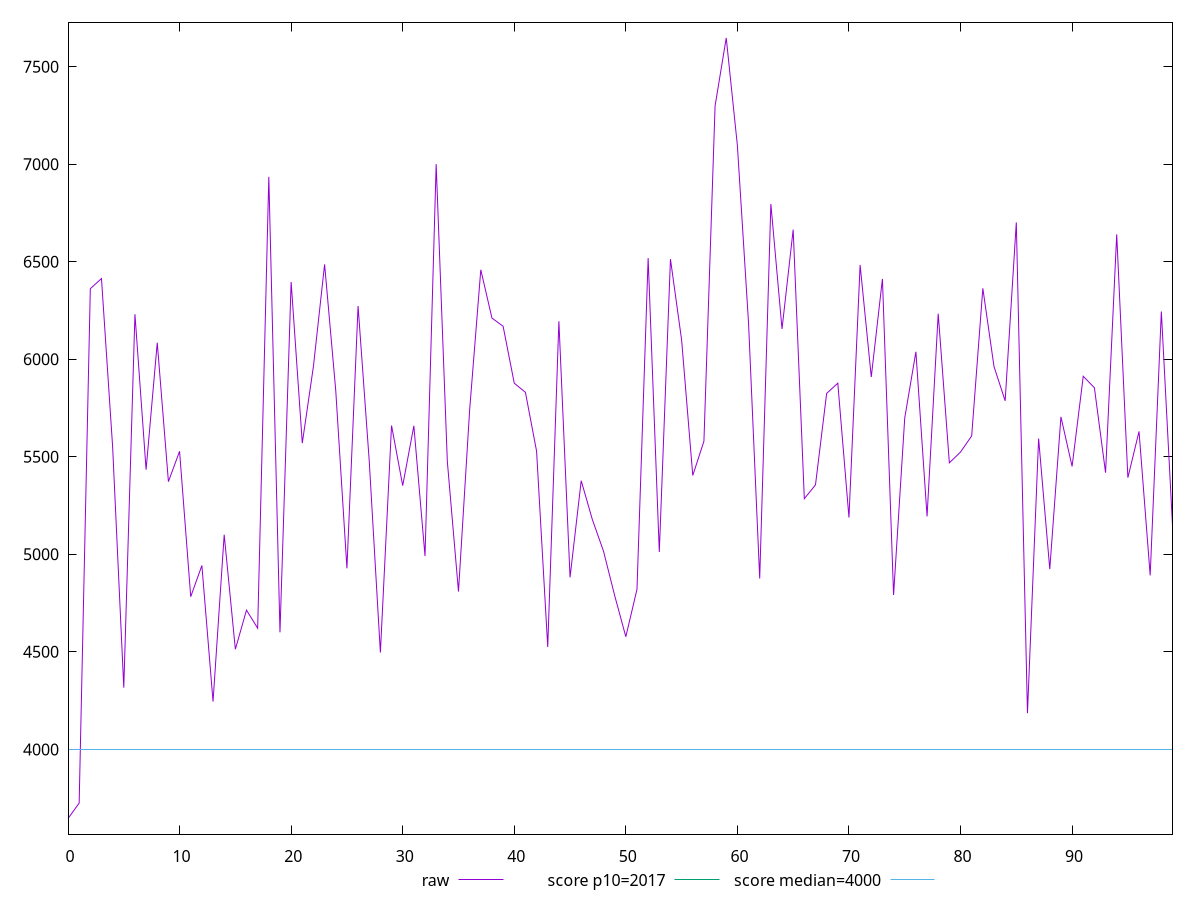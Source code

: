 reset

$raw <<EOF
0 3645.647999999998
1 3724.7719999999927
2 6361.8799999999965
3 6413.775999999988
4 5551.17999999999
5 4316.431999999995
6 6230.927999999993
7 5434.076000000005
8 6085.087999999993
9 5372.631999999994
10 5528.403999999991
11 4782.871999999997
12 4942.712
13 4245.324
14 5100.603999999995
15 4513.411999999995
16 4713.951999999996
17 4621.256
18 6935.247999999987
19 4600.1039999999975
20 6396.47199999998
21 5570.063999999993
22 5964.099999999993
23 6486.4679999999835
24 5839.263999999996
25 4928.272000000002
26 6273.035999999992
27 5479.1199999999935
28 4496.375999999998
29 5660.223999999992
30 5352.291999999994
31 5658.81999999999
32 4991.228000000003
33 7000.279999999993
34 5476.863999999986
35 4809.299999999992
36 5739.747999999997
37 6458.85999999999
38 6211.120000000001
39 6169.343999999995
40 5877.271999999991
41 5830.595999999998
42 5528.9399999999905
43 4525.015999999999
44 6194.907999999992
45 4882.031999999988
46 5377.415999999995
47 5178.407999999994
48 5016.027999999988
49 4788.768000000001
50 4577.615999999996
51 4820.683999999992
52 6518.603999999983
53 5012.003999999997
54 6513.415999999986
55 6099.215999999997
56 5404.467999999994
57 5579.827999999998
58 7298.995999999996
59 7647.495999999997
60 7095.531999999996
61 6185.295999999989
62 4876.003999999999
63 6796.063999999997
64 6155.484000000003
65 6664.635999999993
66 5285.255999999998
67 5356.2639999999965
68 5825.107999999991
69 5877.339999999995
70 5188.811999999994
71 6483.395999999994
72 5909.079999999995
73 6411.843999999999
74 4791.723999999999
75 5698.971999999986
76 6038.403999999987
77 5194.619999999996
78 6233.567999999994
79 5469.127999999994
80 5524.483999999985
81 5607.087999999993
82 6363.843999999996
83 5962.956000000003
84 5787.02
85 6701.612000000004
86 4185.595999999998
87 5593.575999999999
88 4924.084
89 5704.899999999992
90 5450.723999999993
91 5912.947999999994
92 5853.93199999999
93 5418.811999999998
94 6640.291999999994
95 5392.927999999988
96 5630.135999999994
97 4892.271999999991
98 6245.071999999993
99 5148.871999999999
EOF

set key outside below
set xrange [0:99]
set yrange [3565.611039999998:7727.532959999998]
set trange [3565.611039999998:7727.532959999998]
set terminal svg size 640, 500 enhanced background rgb 'white'
set output "report/report_00029_2021-02-24T13-36-40.390Z/mainthread-work-breakdown/samples/astro/raw/values.svg"

plot $raw title "raw" with line, \
     2017 title "score p10=2017", \
     4000 title "score median=4000"

reset
